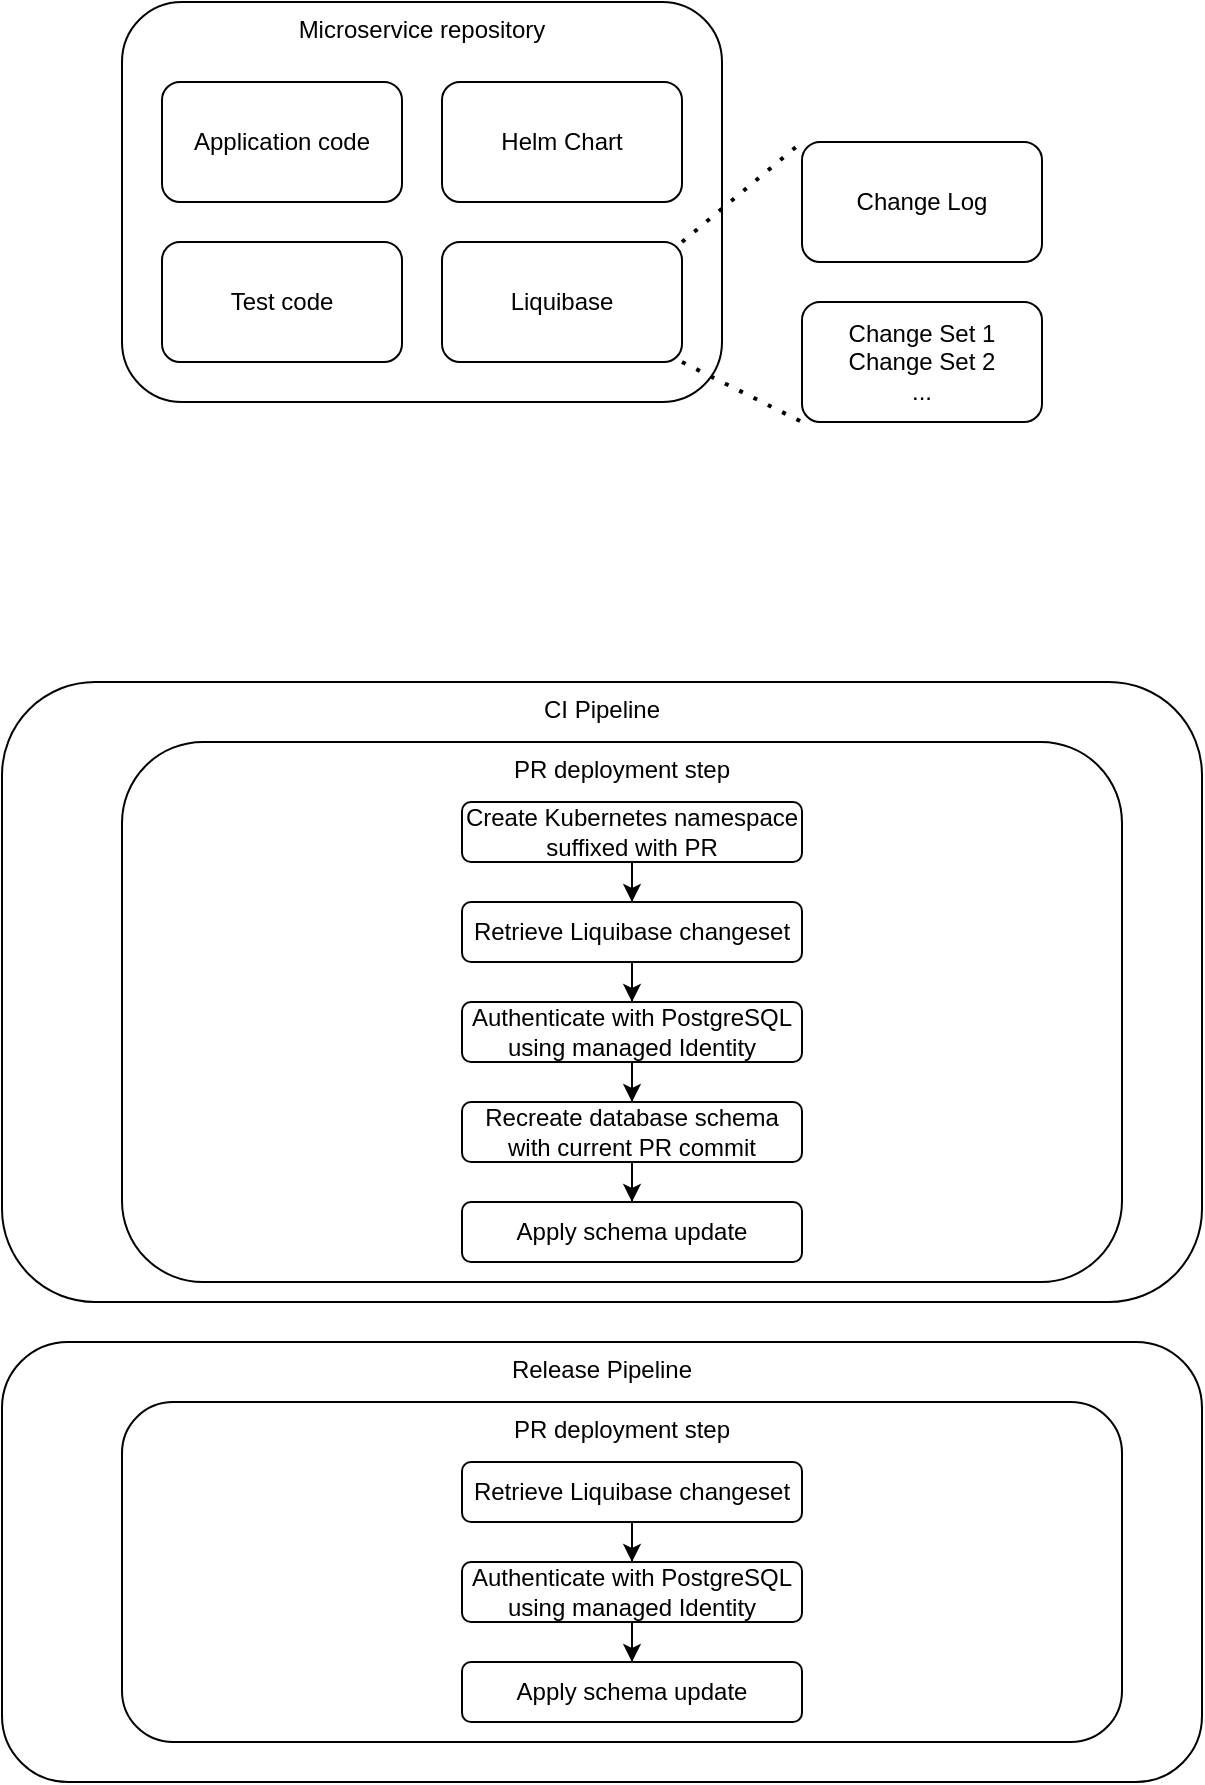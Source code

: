 <mxfile version="14.1.8" type="github">
  <diagram id="Nlwr6ScFeOgfmbjEeMNi" name="Page-1">
    <mxGraphModel dx="1422" dy="762" grid="1" gridSize="10" guides="1" tooltips="1" connect="1" arrows="1" fold="1" page="1" pageScale="1" pageWidth="827" pageHeight="1169" math="0" shadow="0">
      <root>
        <mxCell id="0" />
        <mxCell id="1" parent="0" />
        <mxCell id="QshqFZ_pYxeWOFr2NSt--1" value="Microservice repository" style="rounded=1;whiteSpace=wrap;html=1;verticalAlign=top;" parent="1" vertex="1">
          <mxGeometry x="140" y="240" width="300" height="200" as="geometry" />
        </mxCell>
        <mxCell id="QshqFZ_pYxeWOFr2NSt--2" value="Application code" style="rounded=1;whiteSpace=wrap;html=1;" parent="1" vertex="1">
          <mxGeometry x="160" y="280" width="120" height="60" as="geometry" />
        </mxCell>
        <mxCell id="QshqFZ_pYxeWOFr2NSt--3" value="Test code" style="rounded=1;whiteSpace=wrap;html=1;" parent="1" vertex="1">
          <mxGeometry x="160" y="360" width="120" height="60" as="geometry" />
        </mxCell>
        <mxCell id="QshqFZ_pYxeWOFr2NSt--4" value="Helm Chart" style="rounded=1;whiteSpace=wrap;html=1;" parent="1" vertex="1">
          <mxGeometry x="300" y="280" width="120" height="60" as="geometry" />
        </mxCell>
        <mxCell id="QshqFZ_pYxeWOFr2NSt--5" value="Liquibase" style="rounded=1;whiteSpace=wrap;html=1;" parent="1" vertex="1">
          <mxGeometry x="300" y="360" width="120" height="60" as="geometry" />
        </mxCell>
        <mxCell id="QshqFZ_pYxeWOFr2NSt--6" value="Change Log" style="rounded=1;whiteSpace=wrap;html=1;" parent="1" vertex="1">
          <mxGeometry x="480" y="310" width="120" height="60" as="geometry" />
        </mxCell>
        <mxCell id="QshqFZ_pYxeWOFr2NSt--7" value="Change Set 1&lt;br&gt;Change Set 2&lt;br&gt;..." style="rounded=1;whiteSpace=wrap;html=1;" parent="1" vertex="1">
          <mxGeometry x="480" y="390" width="120" height="60" as="geometry" />
        </mxCell>
        <mxCell id="QshqFZ_pYxeWOFr2NSt--8" value="" style="endArrow=none;dashed=1;html=1;dashPattern=1 3;strokeWidth=2;exitX=1;exitY=0;exitDx=0;exitDy=0;entryX=0;entryY=0;entryDx=0;entryDy=0;" parent="1" source="QshqFZ_pYxeWOFr2NSt--5" target="QshqFZ_pYxeWOFr2NSt--6" edge="1">
          <mxGeometry width="50" height="50" relative="1" as="geometry">
            <mxPoint x="420" y="360" as="sourcePoint" />
            <mxPoint x="490.711" y="310" as="targetPoint" />
          </mxGeometry>
        </mxCell>
        <mxCell id="QshqFZ_pYxeWOFr2NSt--9" value="" style="endArrow=none;dashed=1;html=1;dashPattern=1 3;strokeWidth=2;exitX=1;exitY=1;exitDx=0;exitDy=0;entryX=0;entryY=1;entryDx=0;entryDy=0;" parent="1" source="QshqFZ_pYxeWOFr2NSt--5" target="QshqFZ_pYxeWOFr2NSt--7" edge="1">
          <mxGeometry width="50" height="50" relative="1" as="geometry">
            <mxPoint x="390" y="390" as="sourcePoint" />
            <mxPoint x="440" y="340" as="targetPoint" />
          </mxGeometry>
        </mxCell>
        <mxCell id="S4arRB18JbWxnsOXszeT-1" value="CI Pipeline" style="rounded=1;whiteSpace=wrap;html=1;verticalAlign=top;" vertex="1" parent="1">
          <mxGeometry x="80" y="580" width="600" height="310" as="geometry" />
        </mxCell>
        <mxCell id="S4arRB18JbWxnsOXszeT-2" value="PR deployment step" style="rounded=1;whiteSpace=wrap;html=1;verticalAlign=top;" vertex="1" parent="1">
          <mxGeometry x="140" y="610" width="500" height="270" as="geometry" />
        </mxCell>
        <mxCell id="S4arRB18JbWxnsOXszeT-5" value="" style="edgeStyle=orthogonalEdgeStyle;rounded=0;orthogonalLoop=1;jettySize=auto;html=1;" edge="1" parent="1" source="S4arRB18JbWxnsOXszeT-3" target="S4arRB18JbWxnsOXszeT-4">
          <mxGeometry relative="1" as="geometry" />
        </mxCell>
        <mxCell id="S4arRB18JbWxnsOXszeT-3" value="Create Kubernetes namespace suffixed with PR" style="rounded=1;whiteSpace=wrap;html=1;" vertex="1" parent="1">
          <mxGeometry x="310" y="640" width="170" height="30" as="geometry" />
        </mxCell>
        <mxCell id="S4arRB18JbWxnsOXszeT-7" value="" style="edgeStyle=orthogonalEdgeStyle;rounded=0;orthogonalLoop=1;jettySize=auto;html=1;" edge="1" parent="1" source="S4arRB18JbWxnsOXszeT-4" target="S4arRB18JbWxnsOXszeT-6">
          <mxGeometry relative="1" as="geometry" />
        </mxCell>
        <mxCell id="S4arRB18JbWxnsOXszeT-4" value="Retrieve Liquibase changeset" style="rounded=1;whiteSpace=wrap;html=1;" vertex="1" parent="1">
          <mxGeometry x="310" y="690" width="170" height="30" as="geometry" />
        </mxCell>
        <mxCell id="S4arRB18JbWxnsOXszeT-9" value="" style="edgeStyle=orthogonalEdgeStyle;rounded=0;orthogonalLoop=1;jettySize=auto;html=1;" edge="1" parent="1" source="S4arRB18JbWxnsOXszeT-6" target="S4arRB18JbWxnsOXszeT-8">
          <mxGeometry relative="1" as="geometry" />
        </mxCell>
        <mxCell id="S4arRB18JbWxnsOXszeT-6" value="Authenticate with PostgreSQL using managed Identity" style="rounded=1;whiteSpace=wrap;html=1;" vertex="1" parent="1">
          <mxGeometry x="310" y="740" width="170" height="30" as="geometry" />
        </mxCell>
        <mxCell id="S4arRB18JbWxnsOXszeT-11" value="" style="edgeStyle=orthogonalEdgeStyle;rounded=0;orthogonalLoop=1;jettySize=auto;html=1;" edge="1" parent="1" source="S4arRB18JbWxnsOXszeT-8" target="S4arRB18JbWxnsOXszeT-10">
          <mxGeometry relative="1" as="geometry" />
        </mxCell>
        <mxCell id="S4arRB18JbWxnsOXszeT-8" value="Recreate database schema with current PR commit" style="rounded=1;whiteSpace=wrap;html=1;" vertex="1" parent="1">
          <mxGeometry x="310" y="790" width="170" height="30" as="geometry" />
        </mxCell>
        <mxCell id="S4arRB18JbWxnsOXszeT-10" value="Apply schema update" style="rounded=1;whiteSpace=wrap;html=1;" vertex="1" parent="1">
          <mxGeometry x="310" y="840" width="170" height="30" as="geometry" />
        </mxCell>
        <mxCell id="S4arRB18JbWxnsOXszeT-12" value="Release Pipeline" style="rounded=1;whiteSpace=wrap;html=1;verticalAlign=top;" vertex="1" parent="1">
          <mxGeometry x="80" y="910" width="600" height="220" as="geometry" />
        </mxCell>
        <mxCell id="S4arRB18JbWxnsOXszeT-13" value="PR deployment step" style="rounded=1;whiteSpace=wrap;html=1;verticalAlign=top;" vertex="1" parent="1">
          <mxGeometry x="140" y="940" width="500" height="170" as="geometry" />
        </mxCell>
        <mxCell id="S4arRB18JbWxnsOXszeT-16" value="" style="edgeStyle=orthogonalEdgeStyle;rounded=0;orthogonalLoop=1;jettySize=auto;html=1;" edge="1" parent="1" source="S4arRB18JbWxnsOXszeT-17" target="S4arRB18JbWxnsOXszeT-19">
          <mxGeometry relative="1" as="geometry" />
        </mxCell>
        <mxCell id="S4arRB18JbWxnsOXszeT-17" value="Retrieve Liquibase changeset" style="rounded=1;whiteSpace=wrap;html=1;" vertex="1" parent="1">
          <mxGeometry x="310" y="970" width="170" height="30" as="geometry" />
        </mxCell>
        <mxCell id="S4arRB18JbWxnsOXszeT-19" value="Authenticate with PostgreSQL using managed Identity" style="rounded=1;whiteSpace=wrap;html=1;" vertex="1" parent="1">
          <mxGeometry x="310" y="1020" width="170" height="30" as="geometry" />
        </mxCell>
        <mxCell id="S4arRB18JbWxnsOXszeT-20" value="" style="edgeStyle=orthogonalEdgeStyle;rounded=0;orthogonalLoop=1;jettySize=auto;html=1;exitX=0.5;exitY=1;exitDx=0;exitDy=0;" edge="1" parent="1" source="S4arRB18JbWxnsOXszeT-19" target="S4arRB18JbWxnsOXszeT-22">
          <mxGeometry relative="1" as="geometry">
            <mxPoint x="395" y="1100" as="sourcePoint" />
          </mxGeometry>
        </mxCell>
        <mxCell id="S4arRB18JbWxnsOXszeT-22" value="Apply schema update" style="rounded=1;whiteSpace=wrap;html=1;" vertex="1" parent="1">
          <mxGeometry x="310" y="1070" width="170" height="30" as="geometry" />
        </mxCell>
      </root>
    </mxGraphModel>
  </diagram>
</mxfile>
